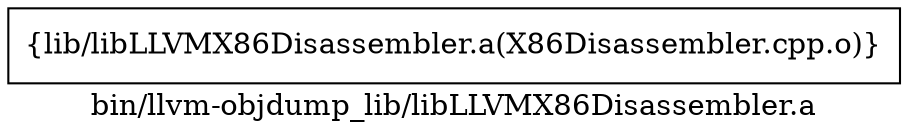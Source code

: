 digraph "bin/llvm-objdump_lib/libLLVMX86Disassembler.a" {
	label="bin/llvm-objdump_lib/libLLVMX86Disassembler.a";
	rankdir=LR;

	Node0x556cc4b03a98 [shape=record,shape=box,group=0,label="{lib/libLLVMX86Disassembler.a(X86Disassembler.cpp.o)}"];
}

